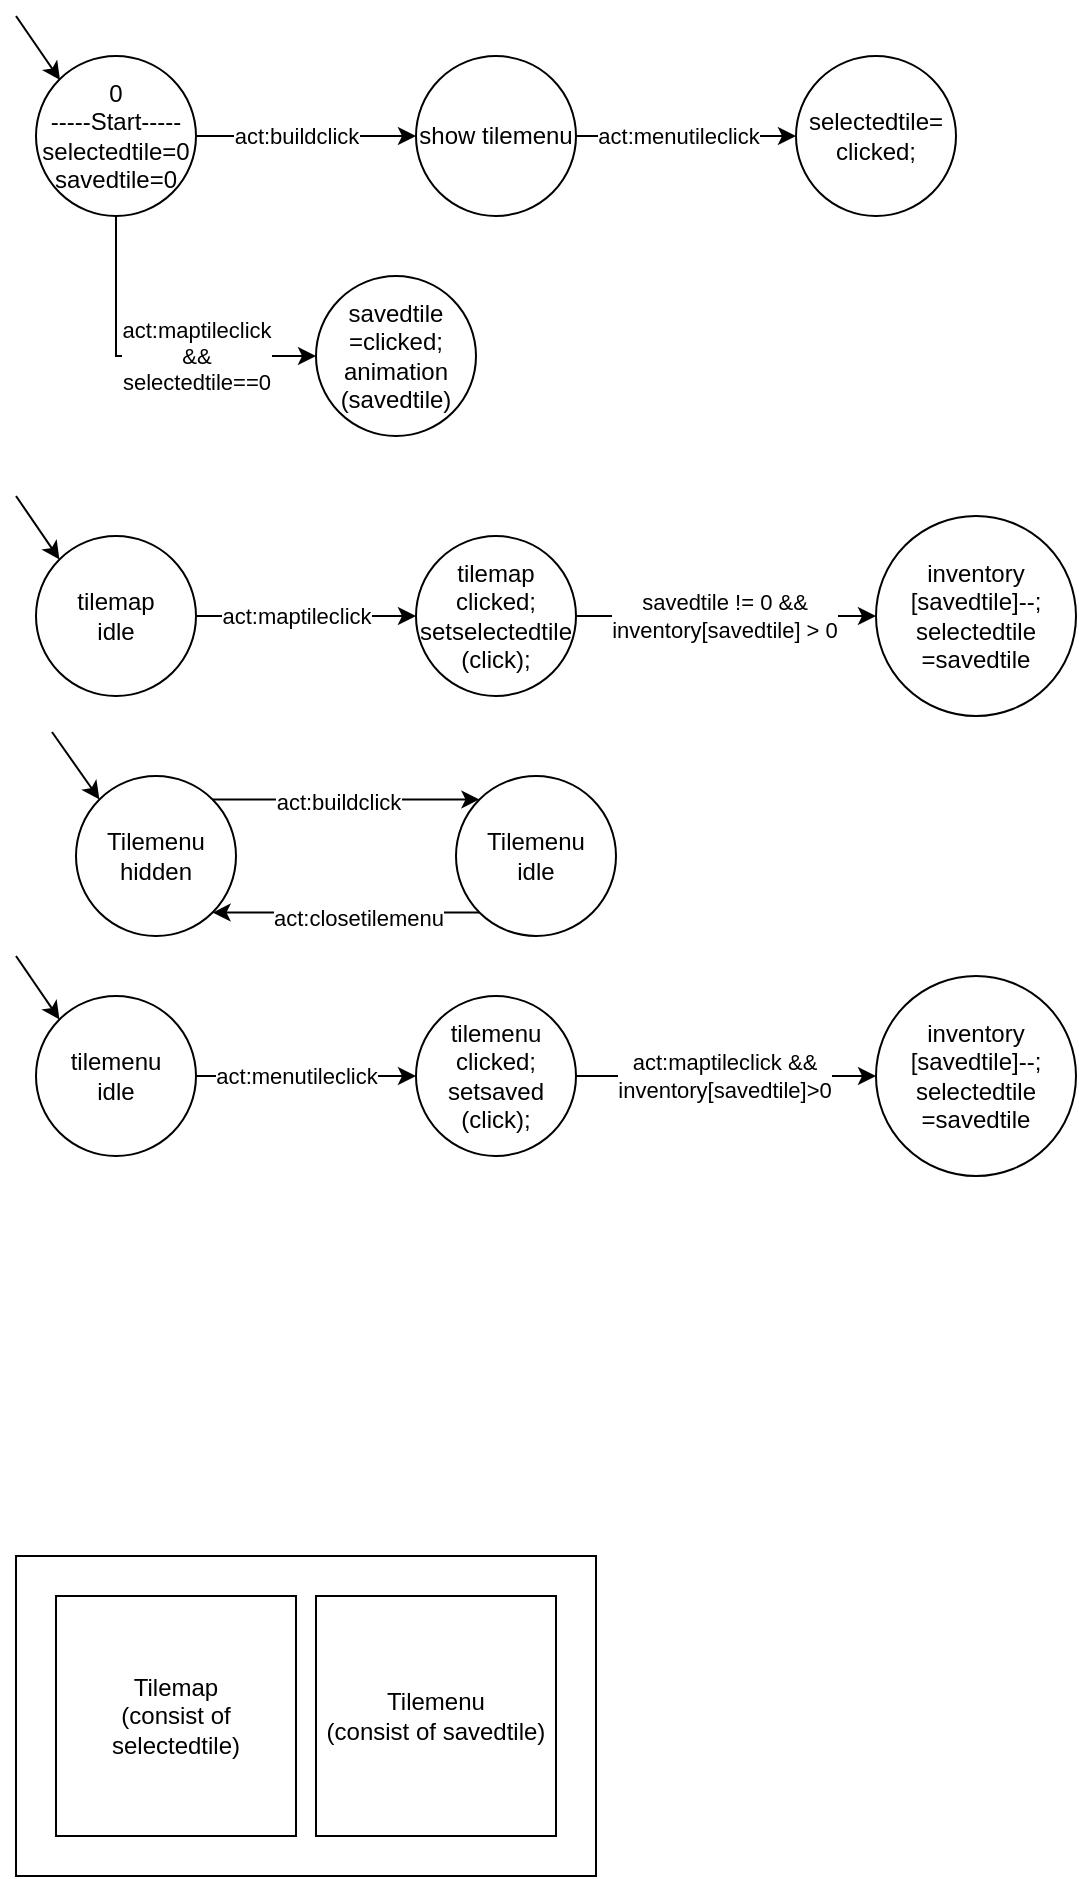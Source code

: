 <mxfile version="24.5.5" type="github">
  <diagram name="Page-1" id="B2VvSjPYqP0Dd8WSLtDL">
    <mxGraphModel dx="989" dy="509" grid="1" gridSize="10" guides="1" tooltips="1" connect="1" arrows="1" fold="1" page="1" pageScale="1" pageWidth="850" pageHeight="1100" math="0" shadow="0">
      <root>
        <mxCell id="0" />
        <mxCell id="1" parent="0" />
        <mxCell id="H23mw5haXismM71pRZtm-3" style="edgeStyle=orthogonalEdgeStyle;rounded=0;orthogonalLoop=1;jettySize=auto;html=1;entryX=0;entryY=0.5;entryDx=0;entryDy=0;" edge="1" parent="1" source="H23mw5haXismM71pRZtm-1" target="H23mw5haXismM71pRZtm-2">
          <mxGeometry relative="1" as="geometry" />
        </mxCell>
        <mxCell id="H23mw5haXismM71pRZtm-4" value="act:buildclick" style="edgeLabel;html=1;align=center;verticalAlign=middle;resizable=0;points=[];" vertex="1" connectable="0" parent="H23mw5haXismM71pRZtm-3">
          <mxGeometry x="-0.273" relative="1" as="geometry">
            <mxPoint x="10" as="offset" />
          </mxGeometry>
        </mxCell>
        <mxCell id="H23mw5haXismM71pRZtm-6" style="edgeStyle=orthogonalEdgeStyle;rounded=0;orthogonalLoop=1;jettySize=auto;html=1;entryX=0;entryY=0.5;entryDx=0;entryDy=0;" edge="1" parent="1" source="H23mw5haXismM71pRZtm-1" target="H23mw5haXismM71pRZtm-5">
          <mxGeometry relative="1" as="geometry">
            <Array as="points">
              <mxPoint x="60" y="330" />
            </Array>
          </mxGeometry>
        </mxCell>
        <mxCell id="H23mw5haXismM71pRZtm-7" value="act:maptileclick&lt;br&gt;&amp;amp;&amp;amp;&lt;br&gt;selectedtile==0" style="edgeLabel;html=1;align=center;verticalAlign=middle;resizable=0;points=[];" vertex="1" connectable="0" parent="H23mw5haXismM71pRZtm-6">
          <mxGeometry x="0.131" y="1" relative="1" as="geometry">
            <mxPoint x="14" y="1" as="offset" />
          </mxGeometry>
        </mxCell>
        <mxCell id="H23mw5haXismM71pRZtm-1" value="&lt;div&gt;0&lt;/div&gt;-----Start-----&lt;div&gt;selectedtile=0&lt;/div&gt;&lt;div&gt;savedtile=0&lt;/div&gt;" style="ellipse;whiteSpace=wrap;html=1;aspect=fixed;" vertex="1" parent="1">
          <mxGeometry x="20" y="180" width="80" height="80" as="geometry" />
        </mxCell>
        <mxCell id="H23mw5haXismM71pRZtm-9" style="edgeStyle=orthogonalEdgeStyle;rounded=0;orthogonalLoop=1;jettySize=auto;html=1;" edge="1" parent="1" source="H23mw5haXismM71pRZtm-2" target="H23mw5haXismM71pRZtm-8">
          <mxGeometry relative="1" as="geometry" />
        </mxCell>
        <mxCell id="H23mw5haXismM71pRZtm-10" value="act:menutileclick" style="edgeLabel;html=1;align=center;verticalAlign=middle;resizable=0;points=[];" vertex="1" connectable="0" parent="H23mw5haXismM71pRZtm-9">
          <mxGeometry x="-0.354" y="3" relative="1" as="geometry">
            <mxPoint x="15" y="3" as="offset" />
          </mxGeometry>
        </mxCell>
        <mxCell id="H23mw5haXismM71pRZtm-2" value="show tilemenu" style="ellipse;whiteSpace=wrap;html=1;aspect=fixed;" vertex="1" parent="1">
          <mxGeometry x="210" y="180" width="80" height="80" as="geometry" />
        </mxCell>
        <mxCell id="H23mw5haXismM71pRZtm-5" value="savedtile&lt;br&gt;=clicked;&lt;br&gt;animation&lt;br&gt;(savedtile)" style="ellipse;whiteSpace=wrap;html=1;aspect=fixed;" vertex="1" parent="1">
          <mxGeometry x="160" y="290" width="80" height="80" as="geometry" />
        </mxCell>
        <mxCell id="H23mw5haXismM71pRZtm-8" value="selectedtile=&lt;br&gt;clicked;" style="ellipse;whiteSpace=wrap;html=1;aspect=fixed;" vertex="1" parent="1">
          <mxGeometry x="400" y="180" width="80" height="80" as="geometry" />
        </mxCell>
        <mxCell id="H23mw5haXismM71pRZtm-14" style="edgeStyle=orthogonalEdgeStyle;rounded=0;orthogonalLoop=1;jettySize=auto;html=1;entryX=0;entryY=0.5;entryDx=0;entryDy=0;" edge="1" parent="1" source="H23mw5haXismM71pRZtm-12" target="H23mw5haXismM71pRZtm-13">
          <mxGeometry relative="1" as="geometry" />
        </mxCell>
        <mxCell id="H23mw5haXismM71pRZtm-15" value="act:maptileclick" style="edgeLabel;html=1;align=center;verticalAlign=middle;resizable=0;points=[];" vertex="1" connectable="0" parent="H23mw5haXismM71pRZtm-14">
          <mxGeometry x="-0.097" y="1" relative="1" as="geometry">
            <mxPoint y="1" as="offset" />
          </mxGeometry>
        </mxCell>
        <mxCell id="H23mw5haXismM71pRZtm-12" value="tilemap&lt;br&gt;idle" style="ellipse;whiteSpace=wrap;html=1;aspect=fixed;" vertex="1" parent="1">
          <mxGeometry x="20" y="420" width="80" height="80" as="geometry" />
        </mxCell>
        <mxCell id="H23mw5haXismM71pRZtm-26" style="edgeStyle=orthogonalEdgeStyle;rounded=0;orthogonalLoop=1;jettySize=auto;html=1;exitX=1;exitY=0.5;exitDx=0;exitDy=0;" edge="1" parent="1" source="H23mw5haXismM71pRZtm-13" target="H23mw5haXismM71pRZtm-25">
          <mxGeometry relative="1" as="geometry" />
        </mxCell>
        <mxCell id="H23mw5haXismM71pRZtm-27" value="savedtile != 0 &amp;amp;&amp;amp;&lt;br&gt;inventory[savedtile] &amp;gt; 0" style="edgeLabel;html=1;align=center;verticalAlign=middle;resizable=0;points=[];" vertex="1" connectable="0" parent="H23mw5haXismM71pRZtm-26">
          <mxGeometry x="-0.137" y="-1" relative="1" as="geometry">
            <mxPoint x="9" y="-1" as="offset" />
          </mxGeometry>
        </mxCell>
        <mxCell id="H23mw5haXismM71pRZtm-13" value="tilemap&lt;br&gt;clicked;&lt;br&gt;setselectedtile&lt;br&gt;(click);" style="ellipse;whiteSpace=wrap;html=1;aspect=fixed;" vertex="1" parent="1">
          <mxGeometry x="210" y="420" width="80" height="80" as="geometry" />
        </mxCell>
        <mxCell id="H23mw5haXismM71pRZtm-24" value="" style="rounded=0;whiteSpace=wrap;html=1;" vertex="1" parent="1">
          <mxGeometry x="10" y="930" width="290" height="160" as="geometry" />
        </mxCell>
        <mxCell id="H23mw5haXismM71pRZtm-22" value="Tilemap&lt;br&gt;(consist of selectedtile)" style="whiteSpace=wrap;html=1;aspect=fixed;" vertex="1" parent="1">
          <mxGeometry x="30" y="950" width="120" height="120" as="geometry" />
        </mxCell>
        <mxCell id="H23mw5haXismM71pRZtm-23" value="Tilemenu&lt;br&gt;(consist of savedtile)" style="whiteSpace=wrap;html=1;aspect=fixed;" vertex="1" parent="1">
          <mxGeometry x="160" y="950" width="120" height="120" as="geometry" />
        </mxCell>
        <mxCell id="H23mw5haXismM71pRZtm-25" value="&lt;div&gt;inventory&lt;br&gt;[savedtile]--;&lt;br&gt;&lt;div&gt;selectedtile&lt;br&gt;=savedtile&lt;br&gt;&lt;/div&gt;&lt;/div&gt;" style="ellipse;whiteSpace=wrap;html=1;aspect=fixed;" vertex="1" parent="1">
          <mxGeometry x="440" y="410" width="100" height="100" as="geometry" />
        </mxCell>
        <mxCell id="H23mw5haXismM71pRZtm-28" value="" style="endArrow=classic;html=1;rounded=0;entryX=0;entryY=0;entryDx=0;entryDy=0;" edge="1" parent="1" target="H23mw5haXismM71pRZtm-12">
          <mxGeometry width="50" height="50" relative="1" as="geometry">
            <mxPoint x="10" y="400" as="sourcePoint" />
            <mxPoint x="60" y="350" as="targetPoint" />
          </mxGeometry>
        </mxCell>
        <mxCell id="H23mw5haXismM71pRZtm-29" value="" style="endArrow=classic;html=1;rounded=0;entryX=0;entryY=0;entryDx=0;entryDy=0;" edge="1" parent="1">
          <mxGeometry width="50" height="50" relative="1" as="geometry">
            <mxPoint x="10" y="160" as="sourcePoint" />
            <mxPoint x="32" y="192" as="targetPoint" />
          </mxGeometry>
        </mxCell>
        <mxCell id="H23mw5haXismM71pRZtm-30" style="edgeStyle=orthogonalEdgeStyle;rounded=0;orthogonalLoop=1;jettySize=auto;html=1;entryX=0;entryY=0.5;entryDx=0;entryDy=0;" edge="1" parent="1" source="H23mw5haXismM71pRZtm-32" target="H23mw5haXismM71pRZtm-35">
          <mxGeometry relative="1" as="geometry" />
        </mxCell>
        <mxCell id="H23mw5haXismM71pRZtm-31" value="act:menutileclick" style="edgeLabel;html=1;align=center;verticalAlign=middle;resizable=0;points=[];" vertex="1" connectable="0" parent="H23mw5haXismM71pRZtm-30">
          <mxGeometry x="-0.097" y="1" relative="1" as="geometry">
            <mxPoint y="1" as="offset" />
          </mxGeometry>
        </mxCell>
        <mxCell id="H23mw5haXismM71pRZtm-32" value="tilemenu&lt;br&gt;idle" style="ellipse;whiteSpace=wrap;html=1;aspect=fixed;" vertex="1" parent="1">
          <mxGeometry x="20" y="650" width="80" height="80" as="geometry" />
        </mxCell>
        <mxCell id="H23mw5haXismM71pRZtm-33" style="edgeStyle=orthogonalEdgeStyle;rounded=0;orthogonalLoop=1;jettySize=auto;html=1;exitX=1;exitY=0.5;exitDx=0;exitDy=0;" edge="1" parent="1" source="H23mw5haXismM71pRZtm-35" target="H23mw5haXismM71pRZtm-36">
          <mxGeometry relative="1" as="geometry" />
        </mxCell>
        <mxCell id="H23mw5haXismM71pRZtm-34" value="act:maptileclick &amp;amp;&amp;amp;&lt;div&gt;inventory[savedtile]&amp;gt;0&lt;/div&gt;" style="edgeLabel;html=1;align=center;verticalAlign=middle;resizable=0;points=[];" vertex="1" connectable="0" parent="H23mw5haXismM71pRZtm-33">
          <mxGeometry x="-0.137" y="-1" relative="1" as="geometry">
            <mxPoint x="9" y="-1" as="offset" />
          </mxGeometry>
        </mxCell>
        <mxCell id="H23mw5haXismM71pRZtm-35" value="tilemenu&lt;br&gt;clicked;&lt;br&gt;setsaved&lt;br&gt;(click);" style="ellipse;whiteSpace=wrap;html=1;aspect=fixed;" vertex="1" parent="1">
          <mxGeometry x="210" y="650" width="80" height="80" as="geometry" />
        </mxCell>
        <mxCell id="H23mw5haXismM71pRZtm-36" value="&lt;div&gt;inventory&lt;br&gt;[savedtile]--;&lt;br&gt;&lt;div&gt;selectedtile&lt;br&gt;=savedtile&lt;br&gt;&lt;/div&gt;&lt;/div&gt;" style="ellipse;whiteSpace=wrap;html=1;aspect=fixed;" vertex="1" parent="1">
          <mxGeometry x="440" y="640" width="100" height="100" as="geometry" />
        </mxCell>
        <mxCell id="H23mw5haXismM71pRZtm-37" value="" style="endArrow=classic;html=1;rounded=0;entryX=0;entryY=0;entryDx=0;entryDy=0;" edge="1" parent="1" target="H23mw5haXismM71pRZtm-32">
          <mxGeometry width="50" height="50" relative="1" as="geometry">
            <mxPoint x="10" y="630" as="sourcePoint" />
            <mxPoint x="60" y="580" as="targetPoint" />
          </mxGeometry>
        </mxCell>
        <mxCell id="H23mw5haXismM71pRZtm-40" value="" style="edgeStyle=orthogonalEdgeStyle;rounded=0;orthogonalLoop=1;jettySize=auto;html=1;exitX=1;exitY=0;exitDx=0;exitDy=0;entryX=0;entryY=0;entryDx=0;entryDy=0;" edge="1" parent="1" source="H23mw5haXismM71pRZtm-38" target="H23mw5haXismM71pRZtm-39">
          <mxGeometry relative="1" as="geometry" />
        </mxCell>
        <mxCell id="H23mw5haXismM71pRZtm-41" value="act:buildclick" style="edgeLabel;html=1;align=center;verticalAlign=middle;resizable=0;points=[];" vertex="1" connectable="0" parent="H23mw5haXismM71pRZtm-40">
          <mxGeometry x="-0.07" y="-1" relative="1" as="geometry">
            <mxPoint as="offset" />
          </mxGeometry>
        </mxCell>
        <mxCell id="H23mw5haXismM71pRZtm-38" value="Tilemenu&lt;br&gt;hidden" style="ellipse;whiteSpace=wrap;html=1;aspect=fixed;" vertex="1" parent="1">
          <mxGeometry x="40" y="540" width="80" height="80" as="geometry" />
        </mxCell>
        <mxCell id="H23mw5haXismM71pRZtm-44" style="edgeStyle=orthogonalEdgeStyle;rounded=0;orthogonalLoop=1;jettySize=auto;html=1;entryX=1;entryY=1;entryDx=0;entryDy=0;exitX=0;exitY=1;exitDx=0;exitDy=0;" edge="1" parent="1" source="H23mw5haXismM71pRZtm-39" target="H23mw5haXismM71pRZtm-38">
          <mxGeometry relative="1" as="geometry" />
        </mxCell>
        <mxCell id="H23mw5haXismM71pRZtm-45" value="act:closetilemenu" style="edgeLabel;html=1;align=center;verticalAlign=middle;resizable=0;points=[];" vertex="1" connectable="0" parent="H23mw5haXismM71pRZtm-44">
          <mxGeometry x="0.215" y="2" relative="1" as="geometry">
            <mxPoint x="20" as="offset" />
          </mxGeometry>
        </mxCell>
        <mxCell id="H23mw5haXismM71pRZtm-39" value="Tilemenu&lt;br&gt;idle" style="ellipse;whiteSpace=wrap;html=1;aspect=fixed;" vertex="1" parent="1">
          <mxGeometry x="230" y="540" width="80" height="80" as="geometry" />
        </mxCell>
        <mxCell id="H23mw5haXismM71pRZtm-42" value="" style="endArrow=classic;html=1;rounded=0;entryX=0;entryY=0;entryDx=0;entryDy=0;" edge="1" parent="1" target="H23mw5haXismM71pRZtm-38">
          <mxGeometry width="50" height="50" relative="1" as="geometry">
            <mxPoint x="28" y="518" as="sourcePoint" />
            <mxPoint x="50" y="550" as="targetPoint" />
          </mxGeometry>
        </mxCell>
      </root>
    </mxGraphModel>
  </diagram>
</mxfile>
